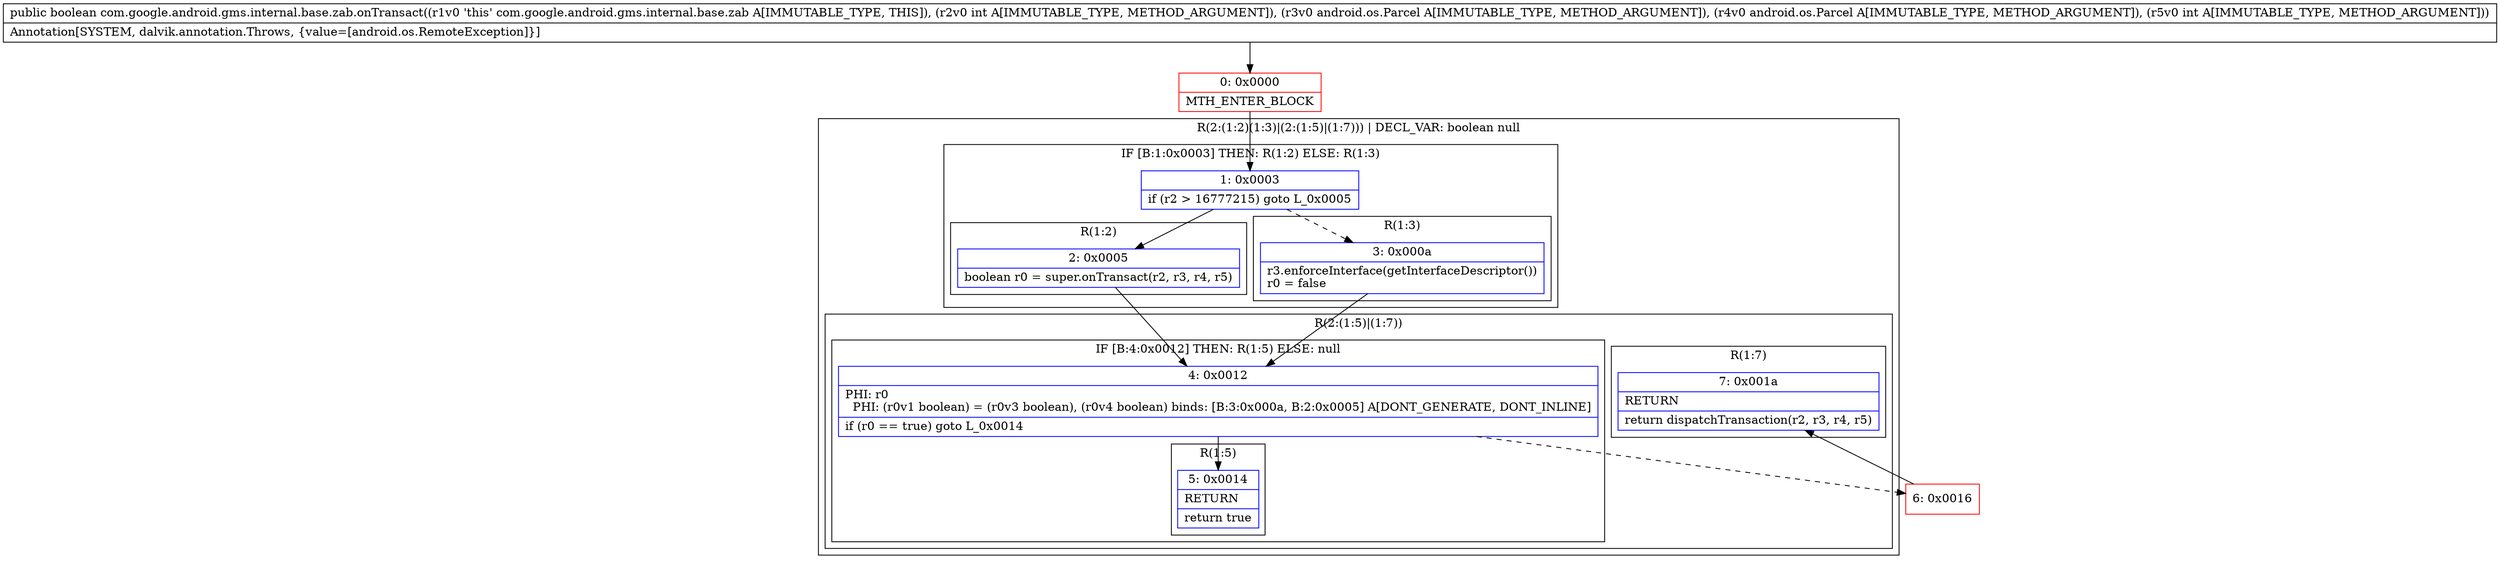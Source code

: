 digraph "CFG forcom.google.android.gms.internal.base.zab.onTransact(ILandroid\/os\/Parcel;Landroid\/os\/Parcel;I)Z" {
subgraph cluster_Region_1761499922 {
label = "R(2:(1:2)(1:3)|(2:(1:5)|(1:7))) | DECL_VAR: boolean null\l";
node [shape=record,color=blue];
subgraph cluster_IfRegion_382909068 {
label = "IF [B:1:0x0003] THEN: R(1:2) ELSE: R(1:3)";
node [shape=record,color=blue];
Node_1 [shape=record,label="{1\:\ 0x0003|if (r2 \> 16777215) goto L_0x0005\l}"];
subgraph cluster_Region_970949580 {
label = "R(1:2)";
node [shape=record,color=blue];
Node_2 [shape=record,label="{2\:\ 0x0005|boolean r0 = super.onTransact(r2, r3, r4, r5)\l}"];
}
subgraph cluster_Region_1359103917 {
label = "R(1:3)";
node [shape=record,color=blue];
Node_3 [shape=record,label="{3\:\ 0x000a|r3.enforceInterface(getInterfaceDescriptor())\lr0 = false\l}"];
}
}
subgraph cluster_Region_1264681121 {
label = "R(2:(1:5)|(1:7))";
node [shape=record,color=blue];
subgraph cluster_IfRegion_1915023652 {
label = "IF [B:4:0x0012] THEN: R(1:5) ELSE: null";
node [shape=record,color=blue];
Node_4 [shape=record,label="{4\:\ 0x0012|PHI: r0 \l  PHI: (r0v1 boolean) = (r0v3 boolean), (r0v4 boolean) binds: [B:3:0x000a, B:2:0x0005] A[DONT_GENERATE, DONT_INLINE]\l|if (r0 == true) goto L_0x0014\l}"];
subgraph cluster_Region_1746408121 {
label = "R(1:5)";
node [shape=record,color=blue];
Node_5 [shape=record,label="{5\:\ 0x0014|RETURN\l|return true\l}"];
}
}
subgraph cluster_Region_1805501420 {
label = "R(1:7)";
node [shape=record,color=blue];
Node_7 [shape=record,label="{7\:\ 0x001a|RETURN\l|return dispatchTransaction(r2, r3, r4, r5)\l}"];
}
}
}
Node_0 [shape=record,color=red,label="{0\:\ 0x0000|MTH_ENTER_BLOCK\l}"];
Node_6 [shape=record,color=red,label="{6\:\ 0x0016}"];
MethodNode[shape=record,label="{public boolean com.google.android.gms.internal.base.zab.onTransact((r1v0 'this' com.google.android.gms.internal.base.zab A[IMMUTABLE_TYPE, THIS]), (r2v0 int A[IMMUTABLE_TYPE, METHOD_ARGUMENT]), (r3v0 android.os.Parcel A[IMMUTABLE_TYPE, METHOD_ARGUMENT]), (r4v0 android.os.Parcel A[IMMUTABLE_TYPE, METHOD_ARGUMENT]), (r5v0 int A[IMMUTABLE_TYPE, METHOD_ARGUMENT]))  | Annotation[SYSTEM, dalvik.annotation.Throws, \{value=[android.os.RemoteException]\}]\l}"];
MethodNode -> Node_0;
Node_1 -> Node_2;
Node_1 -> Node_3[style=dashed];
Node_2 -> Node_4;
Node_3 -> Node_4;
Node_4 -> Node_5;
Node_4 -> Node_6[style=dashed];
Node_0 -> Node_1;
Node_6 -> Node_7;
}

